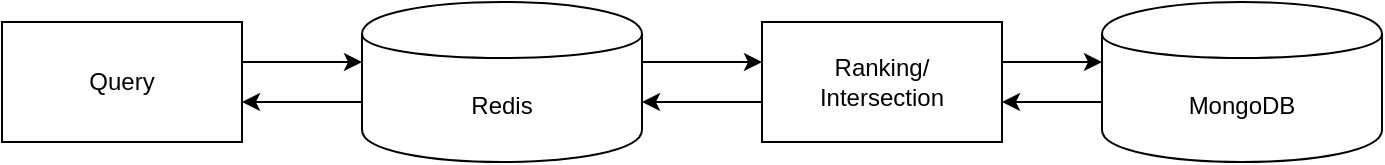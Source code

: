<mxfile version="13.3.1" type="device"><diagram id="pJ8Xv93OMJu9c2zRcHj6" name="Page-1"><mxGraphModel dx="1658" dy="980" grid="1" gridSize="10" guides="1" tooltips="1" connect="1" arrows="1" fold="1" page="1" pageScale="1" pageWidth="850" pageHeight="1100" math="0" shadow="0"><root><mxCell id="0"/><mxCell id="1" parent="0"/><mxCell id="ZQlf2SIN9vDEe8xu4D9A-15" value="" style="edgeStyle=orthogonalEdgeStyle;rounded=0;orthogonalLoop=1;jettySize=auto;html=1;" edge="1" parent="1" source="ZQlf2SIN9vDEe8xu4D9A-1" target="ZQlf2SIN9vDEe8xu4D9A-10"><mxGeometry relative="1" as="geometry"><Array as="points"><mxPoint x="650" y="290"/><mxPoint x="650" y="290"/></Array></mxGeometry></mxCell><mxCell id="ZQlf2SIN9vDEe8xu4D9A-1" value="MongoDB" style="shape=cylinder;whiteSpace=wrap;html=1;boundedLbl=1;backgroundOutline=1;" vertex="1" parent="1"><mxGeometry x="670" y="240" width="140" height="80" as="geometry"/></mxCell><mxCell id="ZQlf2SIN9vDEe8xu4D9A-9" style="edgeStyle=orthogonalEdgeStyle;rounded=0;orthogonalLoop=1;jettySize=auto;html=1;" edge="1" parent="1" source="ZQlf2SIN9vDEe8xu4D9A-2" target="ZQlf2SIN9vDEe8xu4D9A-7"><mxGeometry relative="1" as="geometry"><Array as="points"><mxPoint x="260" y="290"/><mxPoint x="260" y="290"/></Array></mxGeometry></mxCell><mxCell id="ZQlf2SIN9vDEe8xu4D9A-11" style="edgeStyle=orthogonalEdgeStyle;rounded=0;orthogonalLoop=1;jettySize=auto;html=1;" edge="1" parent="1" source="ZQlf2SIN9vDEe8xu4D9A-2" target="ZQlf2SIN9vDEe8xu4D9A-10"><mxGeometry relative="1" as="geometry"><Array as="points"><mxPoint x="470" y="270"/><mxPoint x="470" y="270"/></Array></mxGeometry></mxCell><mxCell id="ZQlf2SIN9vDEe8xu4D9A-2" value="Redis" style="shape=cylinder;whiteSpace=wrap;html=1;boundedLbl=1;backgroundOutline=1;" vertex="1" parent="1"><mxGeometry x="300" y="240" width="140" height="80" as="geometry"/></mxCell><mxCell id="ZQlf2SIN9vDEe8xu4D9A-8" style="edgeStyle=orthogonalEdgeStyle;rounded=0;orthogonalLoop=1;jettySize=auto;html=1;" edge="1" parent="1" source="ZQlf2SIN9vDEe8xu4D9A-7"><mxGeometry relative="1" as="geometry"><mxPoint x="300" y="270" as="targetPoint"/><Array as="points"><mxPoint x="300" y="270"/></Array></mxGeometry></mxCell><mxCell id="ZQlf2SIN9vDEe8xu4D9A-7" value="Query" style="rounded=0;whiteSpace=wrap;html=1;" vertex="1" parent="1"><mxGeometry x="120" y="250" width="120" height="60" as="geometry"/></mxCell><mxCell id="ZQlf2SIN9vDEe8xu4D9A-13" value="" style="edgeStyle=orthogonalEdgeStyle;rounded=0;orthogonalLoop=1;jettySize=auto;html=1;" edge="1" parent="1" source="ZQlf2SIN9vDEe8xu4D9A-10" target="ZQlf2SIN9vDEe8xu4D9A-2"><mxGeometry relative="1" as="geometry"><Array as="points"><mxPoint x="460" y="290"/><mxPoint x="460" y="290"/></Array></mxGeometry></mxCell><mxCell id="ZQlf2SIN9vDEe8xu4D9A-14" value="" style="edgeStyle=orthogonalEdgeStyle;rounded=0;orthogonalLoop=1;jettySize=auto;html=1;" edge="1" parent="1" source="ZQlf2SIN9vDEe8xu4D9A-10" target="ZQlf2SIN9vDEe8xu4D9A-1"><mxGeometry relative="1" as="geometry"><Array as="points"><mxPoint x="650" y="270"/><mxPoint x="650" y="270"/></Array></mxGeometry></mxCell><mxCell id="ZQlf2SIN9vDEe8xu4D9A-10" value="Ranking/&lt;br&gt;Intersection" style="rounded=0;whiteSpace=wrap;html=1;" vertex="1" parent="1"><mxGeometry x="500" y="250" width="120" height="60" as="geometry"/></mxCell></root></mxGraphModel></diagram></mxfile>